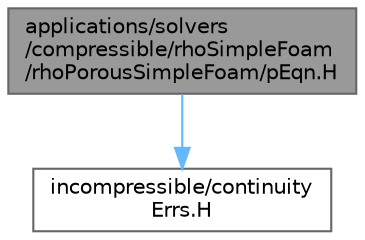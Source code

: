 digraph "applications/solvers/compressible/rhoSimpleFoam/rhoPorousSimpleFoam/pEqn.H"
{
 // LATEX_PDF_SIZE
  bgcolor="transparent";
  edge [fontname=Helvetica,fontsize=10,labelfontname=Helvetica,labelfontsize=10];
  node [fontname=Helvetica,fontsize=10,shape=box,height=0.2,width=0.4];
  Node1 [id="Node000001",label="applications/solvers\l/compressible/rhoSimpleFoam\l/rhoPorousSimpleFoam/pEqn.H",height=0.2,width=0.4,color="gray40", fillcolor="grey60", style="filled", fontcolor="black",tooltip=" "];
  Node1 -> Node2 [id="edge1_Node000001_Node000002",color="steelblue1",style="solid",tooltip=" "];
  Node2 [id="Node000002",label="incompressible/continuity\lErrs.H",height=0.2,width=0.4,color="grey40", fillcolor="white", style="filled",URL="$src_2finiteVolume_2cfdTools_2incompressible_2continuityErrs_8H.html",tooltip="Calculates and prints the continuity errors."];
}
